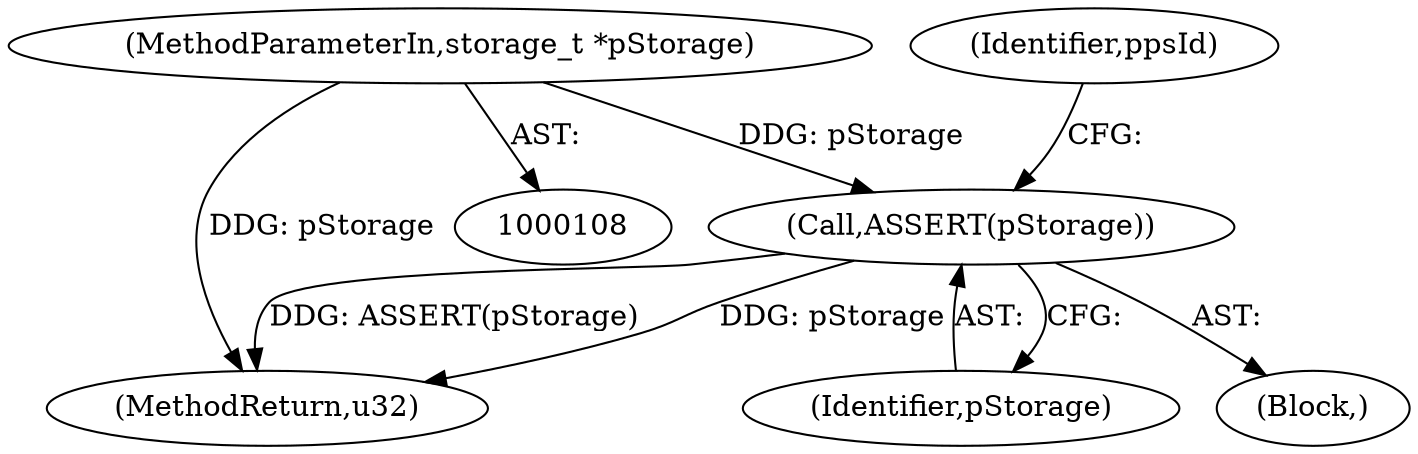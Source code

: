 digraph "0_Android_60547808ca4e9cfac50028c00c58a6ceb2319301@pointer" {
"1000115" [label="(Call,ASSERT(pStorage))"];
"1000109" [label="(MethodParameterIn,storage_t *pStorage)"];
"1000119" [label="(Identifier,ppsId)"];
"1000115" [label="(Call,ASSERT(pStorage))"];
"1000109" [label="(MethodParameterIn,storage_t *pStorage)"];
"1000116" [label="(Identifier,pStorage)"];
"1000533" [label="(MethodReturn,u32)"];
"1000112" [label="(Block,)"];
"1000115" -> "1000112"  [label="AST: "];
"1000115" -> "1000116"  [label="CFG: "];
"1000116" -> "1000115"  [label="AST: "];
"1000119" -> "1000115"  [label="CFG: "];
"1000115" -> "1000533"  [label="DDG: ASSERT(pStorage)"];
"1000115" -> "1000533"  [label="DDG: pStorage"];
"1000109" -> "1000115"  [label="DDG: pStorage"];
"1000109" -> "1000108"  [label="AST: "];
"1000109" -> "1000533"  [label="DDG: pStorage"];
}
